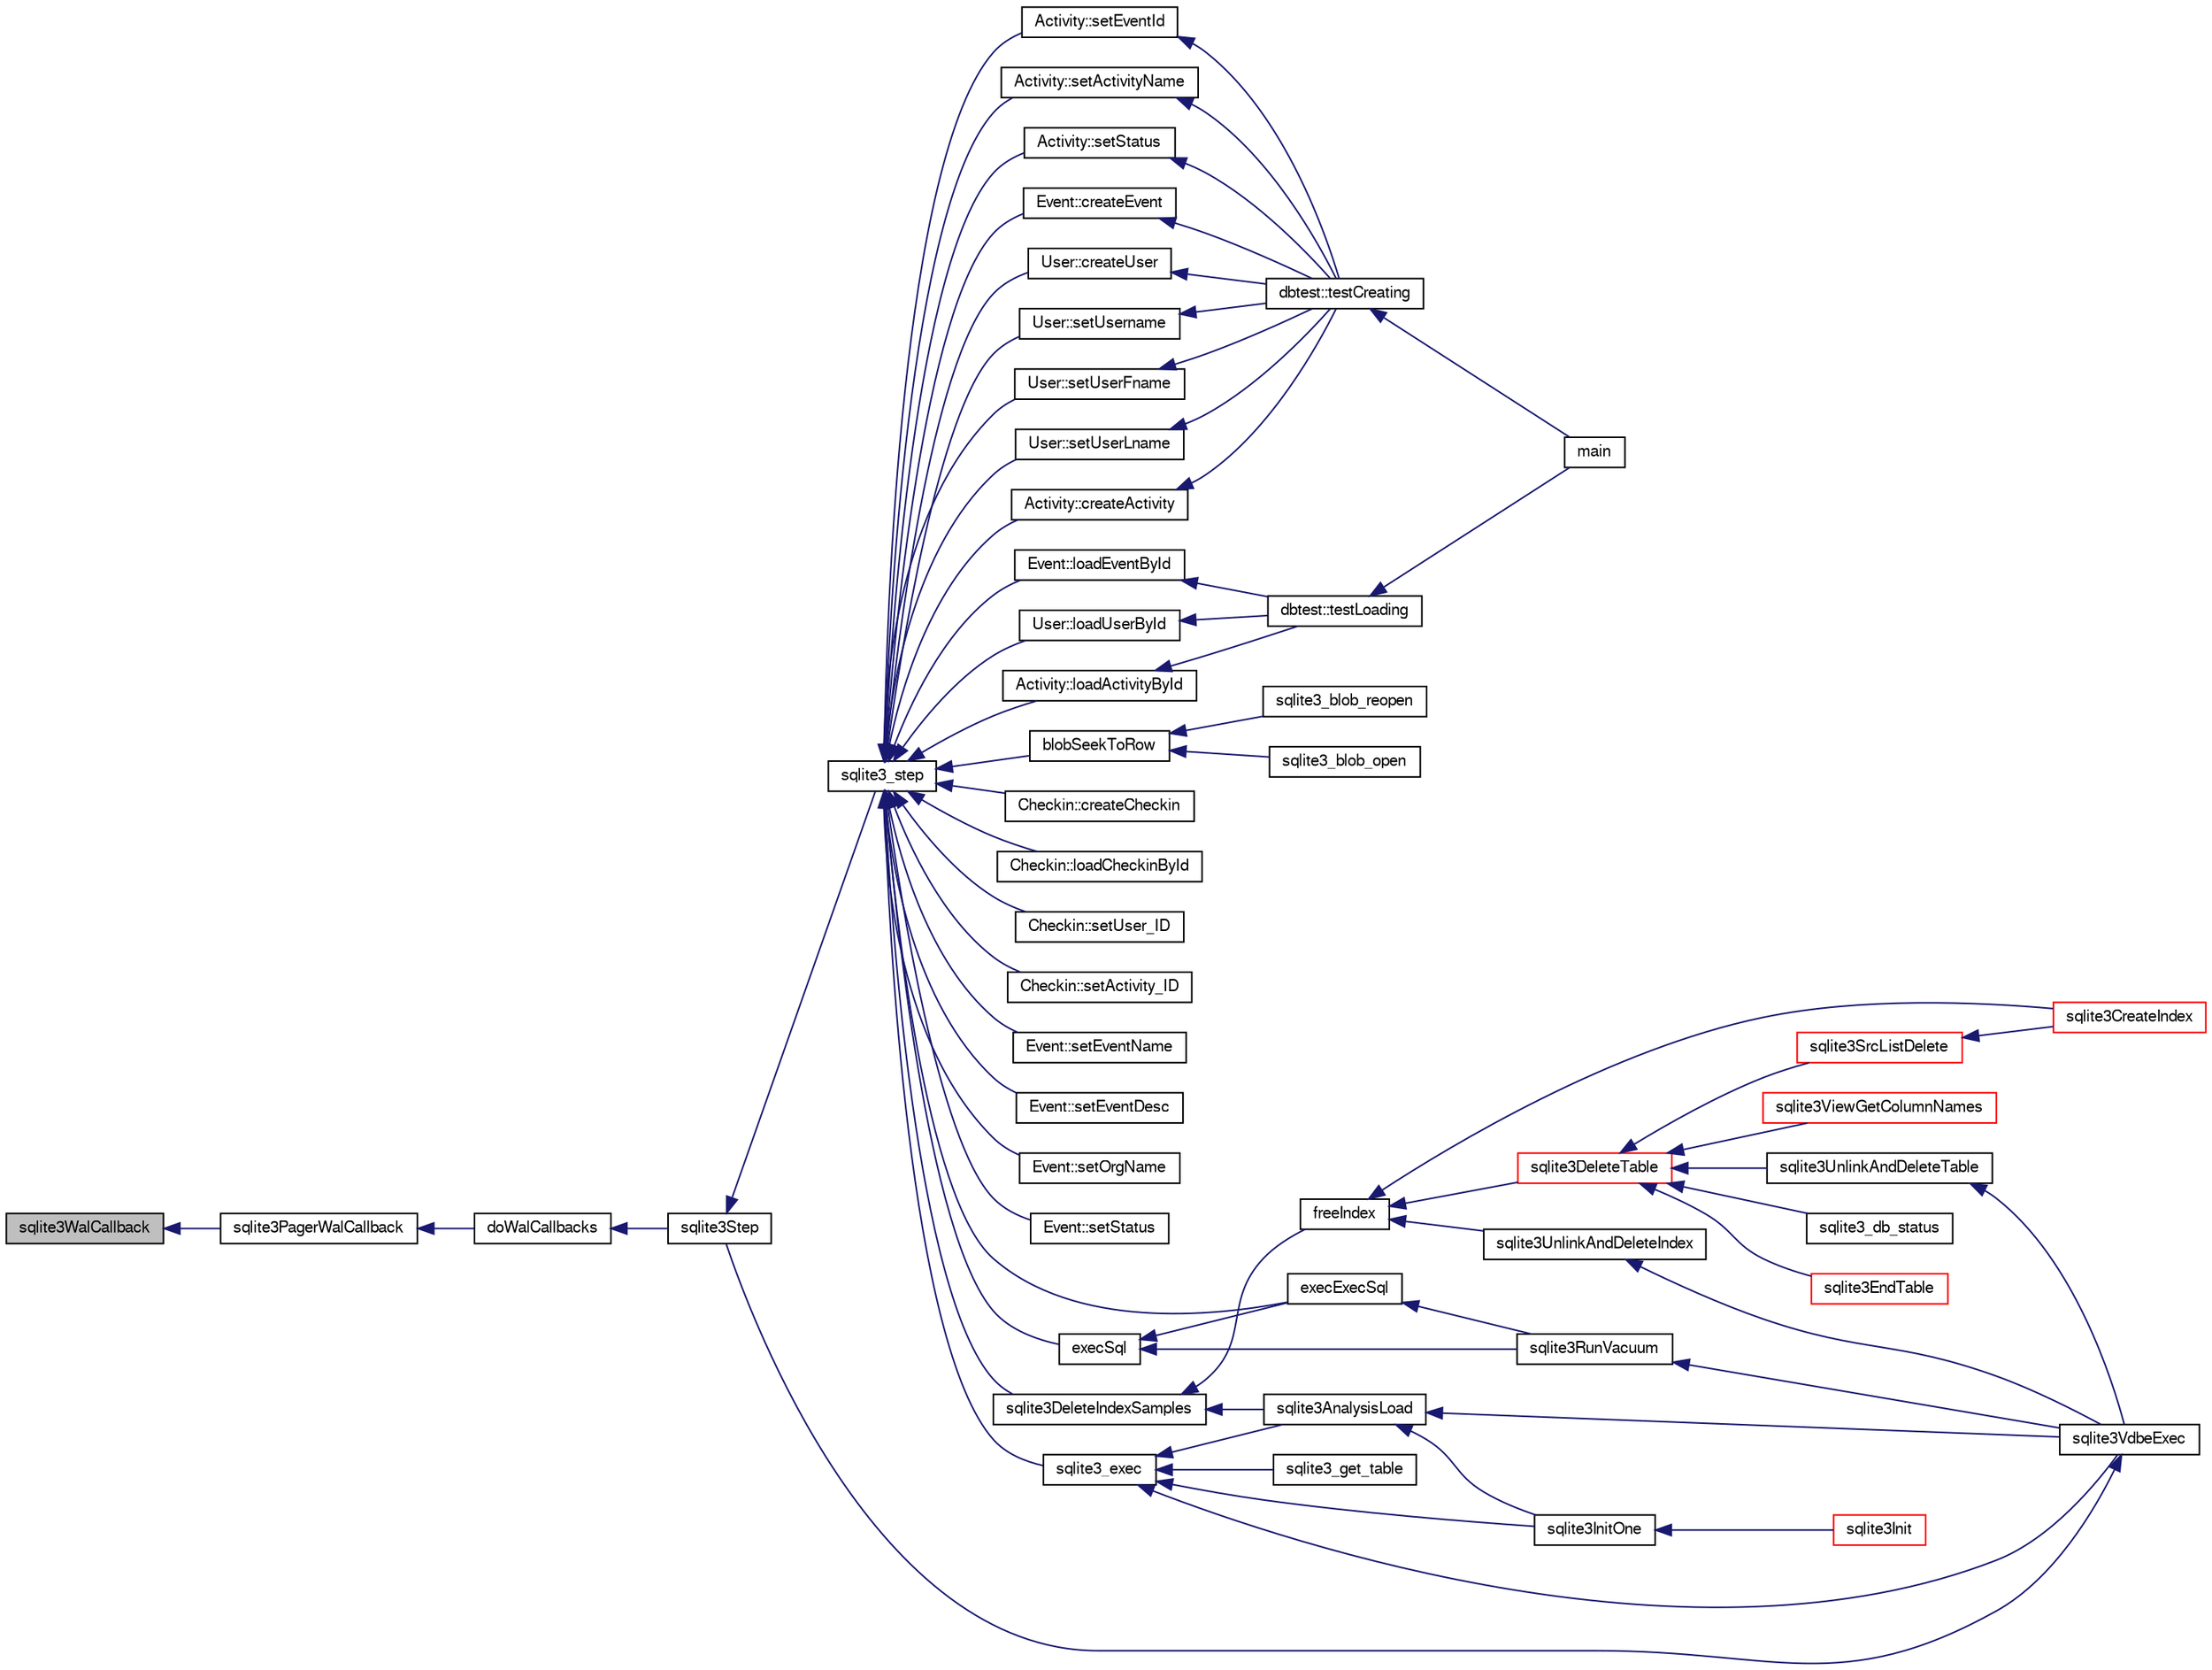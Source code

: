 digraph "sqlite3WalCallback"
{
  edge [fontname="FreeSans",fontsize="10",labelfontname="FreeSans",labelfontsize="10"];
  node [fontname="FreeSans",fontsize="10",shape=record];
  rankdir="LR";
  Node808751 [label="sqlite3WalCallback",height=0.2,width=0.4,color="black", fillcolor="grey75", style="filled", fontcolor="black"];
  Node808751 -> Node808752 [dir="back",color="midnightblue",fontsize="10",style="solid",fontname="FreeSans"];
  Node808752 [label="sqlite3PagerWalCallback",height=0.2,width=0.4,color="black", fillcolor="white", style="filled",URL="$sqlite3_8c.html#a95859ce172a177e8d6dcdb9e4240c5d8"];
  Node808752 -> Node808753 [dir="back",color="midnightblue",fontsize="10",style="solid",fontname="FreeSans"];
  Node808753 [label="doWalCallbacks",height=0.2,width=0.4,color="black", fillcolor="white", style="filled",URL="$sqlite3_8c.html#a001bcb6c83dac39b83d3a95e1f6194d1"];
  Node808753 -> Node808754 [dir="back",color="midnightblue",fontsize="10",style="solid",fontname="FreeSans"];
  Node808754 [label="sqlite3Step",height=0.2,width=0.4,color="black", fillcolor="white", style="filled",URL="$sqlite3_8c.html#a3f2872e873e2758a4beedad1d5113554"];
  Node808754 -> Node808755 [dir="back",color="midnightblue",fontsize="10",style="solid",fontname="FreeSans"];
  Node808755 [label="sqlite3_step",height=0.2,width=0.4,color="black", fillcolor="white", style="filled",URL="$sqlite3_8h.html#ac1e491ce36b7471eb28387f7d3c74334"];
  Node808755 -> Node808756 [dir="back",color="midnightblue",fontsize="10",style="solid",fontname="FreeSans"];
  Node808756 [label="Activity::createActivity",height=0.2,width=0.4,color="black", fillcolor="white", style="filled",URL="$classActivity.html#a813cc5e52c14ab49b39014c134e3425b"];
  Node808756 -> Node808757 [dir="back",color="midnightblue",fontsize="10",style="solid",fontname="FreeSans"];
  Node808757 [label="dbtest::testCreating",height=0.2,width=0.4,color="black", fillcolor="white", style="filled",URL="$classdbtest.html#a8193e88a7df657069c8a6bd09c8243b7"];
  Node808757 -> Node808758 [dir="back",color="midnightblue",fontsize="10",style="solid",fontname="FreeSans"];
  Node808758 [label="main",height=0.2,width=0.4,color="black", fillcolor="white", style="filled",URL="$test_8cpp.html#ae66f6b31b5ad750f1fe042a706a4e3d4"];
  Node808755 -> Node808759 [dir="back",color="midnightblue",fontsize="10",style="solid",fontname="FreeSans"];
  Node808759 [label="Activity::loadActivityById",height=0.2,width=0.4,color="black", fillcolor="white", style="filled",URL="$classActivity.html#abe4ffb4f08a47212ebf9013259d9e7fd"];
  Node808759 -> Node808760 [dir="back",color="midnightblue",fontsize="10",style="solid",fontname="FreeSans"];
  Node808760 [label="dbtest::testLoading",height=0.2,width=0.4,color="black", fillcolor="white", style="filled",URL="$classdbtest.html#a6f98d82a2c8e2b9040848763504ddae1"];
  Node808760 -> Node808758 [dir="back",color="midnightblue",fontsize="10",style="solid",fontname="FreeSans"];
  Node808755 -> Node808761 [dir="back",color="midnightblue",fontsize="10",style="solid",fontname="FreeSans"];
  Node808761 [label="Activity::setEventId",height=0.2,width=0.4,color="black", fillcolor="white", style="filled",URL="$classActivity.html#adb1d0fd0d08f473e068f0a4086bfa9ca"];
  Node808761 -> Node808757 [dir="back",color="midnightblue",fontsize="10",style="solid",fontname="FreeSans"];
  Node808755 -> Node808762 [dir="back",color="midnightblue",fontsize="10",style="solid",fontname="FreeSans"];
  Node808762 [label="Activity::setActivityName",height=0.2,width=0.4,color="black", fillcolor="white", style="filled",URL="$classActivity.html#a62dc3737b33915a36086f9dd26d16a81"];
  Node808762 -> Node808757 [dir="back",color="midnightblue",fontsize="10",style="solid",fontname="FreeSans"];
  Node808755 -> Node808763 [dir="back",color="midnightblue",fontsize="10",style="solid",fontname="FreeSans"];
  Node808763 [label="Activity::setStatus",height=0.2,width=0.4,color="black", fillcolor="white", style="filled",URL="$classActivity.html#af618135a7738f4d2a7ee147a8ef912ea"];
  Node808763 -> Node808757 [dir="back",color="midnightblue",fontsize="10",style="solid",fontname="FreeSans"];
  Node808755 -> Node808764 [dir="back",color="midnightblue",fontsize="10",style="solid",fontname="FreeSans"];
  Node808764 [label="Checkin::createCheckin",height=0.2,width=0.4,color="black", fillcolor="white", style="filled",URL="$classCheckin.html#a4e40acdf7fff0e607f6de4f24f3a163c"];
  Node808755 -> Node808765 [dir="back",color="midnightblue",fontsize="10",style="solid",fontname="FreeSans"];
  Node808765 [label="Checkin::loadCheckinById",height=0.2,width=0.4,color="black", fillcolor="white", style="filled",URL="$classCheckin.html#a3461f70ea6c68475225f2a07f78a21e0"];
  Node808755 -> Node808766 [dir="back",color="midnightblue",fontsize="10",style="solid",fontname="FreeSans"];
  Node808766 [label="Checkin::setUser_ID",height=0.2,width=0.4,color="black", fillcolor="white", style="filled",URL="$classCheckin.html#a76ab640f4f912876dbebf183db5359c6"];
  Node808755 -> Node808767 [dir="back",color="midnightblue",fontsize="10",style="solid",fontname="FreeSans"];
  Node808767 [label="Checkin::setActivity_ID",height=0.2,width=0.4,color="black", fillcolor="white", style="filled",URL="$classCheckin.html#ab2ff3ec2604ec73a42af25874a00b232"];
  Node808755 -> Node808768 [dir="back",color="midnightblue",fontsize="10",style="solid",fontname="FreeSans"];
  Node808768 [label="Event::createEvent",height=0.2,width=0.4,color="black", fillcolor="white", style="filled",URL="$classEvent.html#a77adb9f4a46ffb32c2d931f0691f5903"];
  Node808768 -> Node808757 [dir="back",color="midnightblue",fontsize="10",style="solid",fontname="FreeSans"];
  Node808755 -> Node808769 [dir="back",color="midnightblue",fontsize="10",style="solid",fontname="FreeSans"];
  Node808769 [label="Event::loadEventById",height=0.2,width=0.4,color="black", fillcolor="white", style="filled",URL="$classEvent.html#afa66cea33f722dbeecb69cc98fdea055"];
  Node808769 -> Node808760 [dir="back",color="midnightblue",fontsize="10",style="solid",fontname="FreeSans"];
  Node808755 -> Node808770 [dir="back",color="midnightblue",fontsize="10",style="solid",fontname="FreeSans"];
  Node808770 [label="Event::setEventName",height=0.2,width=0.4,color="black", fillcolor="white", style="filled",URL="$classEvent.html#a10596b6ca077df05184e30d62b08729d"];
  Node808755 -> Node808771 [dir="back",color="midnightblue",fontsize="10",style="solid",fontname="FreeSans"];
  Node808771 [label="Event::setEventDesc",height=0.2,width=0.4,color="black", fillcolor="white", style="filled",URL="$classEvent.html#ae36b8377dcae792f1c5c4726024c981b"];
  Node808755 -> Node808772 [dir="back",color="midnightblue",fontsize="10",style="solid",fontname="FreeSans"];
  Node808772 [label="Event::setOrgName",height=0.2,width=0.4,color="black", fillcolor="white", style="filled",URL="$classEvent.html#a19aac0f776bd764563a54977656cf680"];
  Node808755 -> Node808773 [dir="back",color="midnightblue",fontsize="10",style="solid",fontname="FreeSans"];
  Node808773 [label="Event::setStatus",height=0.2,width=0.4,color="black", fillcolor="white", style="filled",URL="$classEvent.html#ab0a6b9285af0f4172eb841e2b80f8972"];
  Node808755 -> Node808774 [dir="back",color="midnightblue",fontsize="10",style="solid",fontname="FreeSans"];
  Node808774 [label="blobSeekToRow",height=0.2,width=0.4,color="black", fillcolor="white", style="filled",URL="$sqlite3_8c.html#afff57e13332b98c8a44a7cebe38962ab"];
  Node808774 -> Node808775 [dir="back",color="midnightblue",fontsize="10",style="solid",fontname="FreeSans"];
  Node808775 [label="sqlite3_blob_open",height=0.2,width=0.4,color="black", fillcolor="white", style="filled",URL="$sqlite3_8h.html#adb8ad839a5bdd62a43785132bc7dd518"];
  Node808774 -> Node808776 [dir="back",color="midnightblue",fontsize="10",style="solid",fontname="FreeSans"];
  Node808776 [label="sqlite3_blob_reopen",height=0.2,width=0.4,color="black", fillcolor="white", style="filled",URL="$sqlite3_8h.html#abc77c24fdc0150138490359a94360f7e"];
  Node808755 -> Node808777 [dir="back",color="midnightblue",fontsize="10",style="solid",fontname="FreeSans"];
  Node808777 [label="sqlite3DeleteIndexSamples",height=0.2,width=0.4,color="black", fillcolor="white", style="filled",URL="$sqlite3_8c.html#aaeda0302fbf61397ec009f65bed047ef"];
  Node808777 -> Node808778 [dir="back",color="midnightblue",fontsize="10",style="solid",fontname="FreeSans"];
  Node808778 [label="sqlite3AnalysisLoad",height=0.2,width=0.4,color="black", fillcolor="white", style="filled",URL="$sqlite3_8c.html#a48a2301c27e1d3d68708b9b8761b5a01"];
  Node808778 -> Node808779 [dir="back",color="midnightblue",fontsize="10",style="solid",fontname="FreeSans"];
  Node808779 [label="sqlite3VdbeExec",height=0.2,width=0.4,color="black", fillcolor="white", style="filled",URL="$sqlite3_8c.html#a8ce40a614bdc56719c4d642b1e4dfb21"];
  Node808779 -> Node808754 [dir="back",color="midnightblue",fontsize="10",style="solid",fontname="FreeSans"];
  Node808778 -> Node808780 [dir="back",color="midnightblue",fontsize="10",style="solid",fontname="FreeSans"];
  Node808780 [label="sqlite3InitOne",height=0.2,width=0.4,color="black", fillcolor="white", style="filled",URL="$sqlite3_8c.html#ac4318b25df65269906b0379251fe9b85"];
  Node808780 -> Node808781 [dir="back",color="midnightblue",fontsize="10",style="solid",fontname="FreeSans"];
  Node808781 [label="sqlite3Init",height=0.2,width=0.4,color="red", fillcolor="white", style="filled",URL="$sqlite3_8c.html#aed74e3dc765631a833f522f425ff5a48"];
  Node808777 -> Node808881 [dir="back",color="midnightblue",fontsize="10",style="solid",fontname="FreeSans"];
  Node808881 [label="freeIndex",height=0.2,width=0.4,color="black", fillcolor="white", style="filled",URL="$sqlite3_8c.html#a00907c99c18d5bcb9d0b38c077146c31"];
  Node808881 -> Node808882 [dir="back",color="midnightblue",fontsize="10",style="solid",fontname="FreeSans"];
  Node808882 [label="sqlite3UnlinkAndDeleteIndex",height=0.2,width=0.4,color="black", fillcolor="white", style="filled",URL="$sqlite3_8c.html#a889f2dcb438c56db37a6d61e9f25e244"];
  Node808882 -> Node808779 [dir="back",color="midnightblue",fontsize="10",style="solid",fontname="FreeSans"];
  Node808881 -> Node808883 [dir="back",color="midnightblue",fontsize="10",style="solid",fontname="FreeSans"];
  Node808883 [label="sqlite3DeleteTable",height=0.2,width=0.4,color="red", fillcolor="white", style="filled",URL="$sqlite3_8c.html#a7fd3d507375a381a3807f92735318973"];
  Node808883 -> Node808884 [dir="back",color="midnightblue",fontsize="10",style="solid",fontname="FreeSans"];
  Node808884 [label="sqlite3_db_status",height=0.2,width=0.4,color="black", fillcolor="white", style="filled",URL="$sqlite3_8h.html#ab64e8333313ee2e44116842711818940"];
  Node808883 -> Node808885 [dir="back",color="midnightblue",fontsize="10",style="solid",fontname="FreeSans"];
  Node808885 [label="sqlite3UnlinkAndDeleteTable",height=0.2,width=0.4,color="black", fillcolor="white", style="filled",URL="$sqlite3_8c.html#a9733677716a49de464f86fff164e9a1b"];
  Node808885 -> Node808779 [dir="back",color="midnightblue",fontsize="10",style="solid",fontname="FreeSans"];
  Node808883 -> Node808796 [dir="back",color="midnightblue",fontsize="10",style="solid",fontname="FreeSans"];
  Node808796 [label="sqlite3EndTable",height=0.2,width=0.4,color="red", fillcolor="white", style="filled",URL="$sqlite3_8c.html#a7b5f2c66c0f0b6f819d970ca389768b0"];
  Node808883 -> Node808831 [dir="back",color="midnightblue",fontsize="10",style="solid",fontname="FreeSans"];
  Node808831 [label="sqlite3ViewGetColumnNames",height=0.2,width=0.4,color="red", fillcolor="white", style="filled",URL="$sqlite3_8c.html#aebc7cd8d9e2bd174ae0a60363d3f6ce8"];
  Node808883 -> Node808886 [dir="back",color="midnightblue",fontsize="10",style="solid",fontname="FreeSans"];
  Node808886 [label="sqlite3SrcListDelete",height=0.2,width=0.4,color="red", fillcolor="white", style="filled",URL="$sqlite3_8c.html#acc250a3e5e7fd8889a16a9f28e3e7312"];
  Node808886 -> Node808793 [dir="back",color="midnightblue",fontsize="10",style="solid",fontname="FreeSans"];
  Node808793 [label="sqlite3CreateIndex",height=0.2,width=0.4,color="red", fillcolor="white", style="filled",URL="$sqlite3_8c.html#a8dbe5e590ab6c58a8c45f34f7c81e825"];
  Node808881 -> Node808793 [dir="back",color="midnightblue",fontsize="10",style="solid",fontname="FreeSans"];
  Node808755 -> Node808947 [dir="back",color="midnightblue",fontsize="10",style="solid",fontname="FreeSans"];
  Node808947 [label="sqlite3_exec",height=0.2,width=0.4,color="black", fillcolor="white", style="filled",URL="$sqlite3_8h.html#a97487ec8150e0bcc8fa392ab8f0e24db"];
  Node808947 -> Node808779 [dir="back",color="midnightblue",fontsize="10",style="solid",fontname="FreeSans"];
  Node808947 -> Node808778 [dir="back",color="midnightblue",fontsize="10",style="solid",fontname="FreeSans"];
  Node808947 -> Node808780 [dir="back",color="midnightblue",fontsize="10",style="solid",fontname="FreeSans"];
  Node808947 -> Node808948 [dir="back",color="midnightblue",fontsize="10",style="solid",fontname="FreeSans"];
  Node808948 [label="sqlite3_get_table",height=0.2,width=0.4,color="black", fillcolor="white", style="filled",URL="$sqlite3_8h.html#a5effeac4e12df57beaa35c5be1f61579"];
  Node808755 -> Node808938 [dir="back",color="midnightblue",fontsize="10",style="solid",fontname="FreeSans"];
  Node808938 [label="execSql",height=0.2,width=0.4,color="black", fillcolor="white", style="filled",URL="$sqlite3_8c.html#a7d16651b98a110662f4c265eff0246cb"];
  Node808938 -> Node808939 [dir="back",color="midnightblue",fontsize="10",style="solid",fontname="FreeSans"];
  Node808939 [label="execExecSql",height=0.2,width=0.4,color="black", fillcolor="white", style="filled",URL="$sqlite3_8c.html#ac1be09a6c047f21133d16378d301e0d4"];
  Node808939 -> Node808940 [dir="back",color="midnightblue",fontsize="10",style="solid",fontname="FreeSans"];
  Node808940 [label="sqlite3RunVacuum",height=0.2,width=0.4,color="black", fillcolor="white", style="filled",URL="$sqlite3_8c.html#a5e83ddc7b3e7e8e79ad5d1fc92de1d2f"];
  Node808940 -> Node808779 [dir="back",color="midnightblue",fontsize="10",style="solid",fontname="FreeSans"];
  Node808938 -> Node808940 [dir="back",color="midnightblue",fontsize="10",style="solid",fontname="FreeSans"];
  Node808755 -> Node808939 [dir="back",color="midnightblue",fontsize="10",style="solid",fontname="FreeSans"];
  Node808755 -> Node808941 [dir="back",color="midnightblue",fontsize="10",style="solid",fontname="FreeSans"];
  Node808941 [label="User::createUser",height=0.2,width=0.4,color="black", fillcolor="white", style="filled",URL="$classUser.html#a22ed673939e8cc0a136130b809bba513"];
  Node808941 -> Node808757 [dir="back",color="midnightblue",fontsize="10",style="solid",fontname="FreeSans"];
  Node808755 -> Node808942 [dir="back",color="midnightblue",fontsize="10",style="solid",fontname="FreeSans"];
  Node808942 [label="User::loadUserById",height=0.2,width=0.4,color="black", fillcolor="white", style="filled",URL="$classUser.html#a863377665b7fb83c5547dcf9727f5092"];
  Node808942 -> Node808760 [dir="back",color="midnightblue",fontsize="10",style="solid",fontname="FreeSans"];
  Node808755 -> Node808943 [dir="back",color="midnightblue",fontsize="10",style="solid",fontname="FreeSans"];
  Node808943 [label="User::setUsername",height=0.2,width=0.4,color="black", fillcolor="white", style="filled",URL="$classUser.html#aa0497022a136cb78de785b0a39ae60b1"];
  Node808943 -> Node808757 [dir="back",color="midnightblue",fontsize="10",style="solid",fontname="FreeSans"];
  Node808755 -> Node808944 [dir="back",color="midnightblue",fontsize="10",style="solid",fontname="FreeSans"];
  Node808944 [label="User::setUserFname",height=0.2,width=0.4,color="black", fillcolor="white", style="filled",URL="$classUser.html#a72657eb55cd0ca437b4841a43f19912f"];
  Node808944 -> Node808757 [dir="back",color="midnightblue",fontsize="10",style="solid",fontname="FreeSans"];
  Node808755 -> Node808945 [dir="back",color="midnightblue",fontsize="10",style="solid",fontname="FreeSans"];
  Node808945 [label="User::setUserLname",height=0.2,width=0.4,color="black", fillcolor="white", style="filled",URL="$classUser.html#aa25973387e5afe1aa6f60dd6545e33b5"];
  Node808945 -> Node808757 [dir="back",color="midnightblue",fontsize="10",style="solid",fontname="FreeSans"];
}
